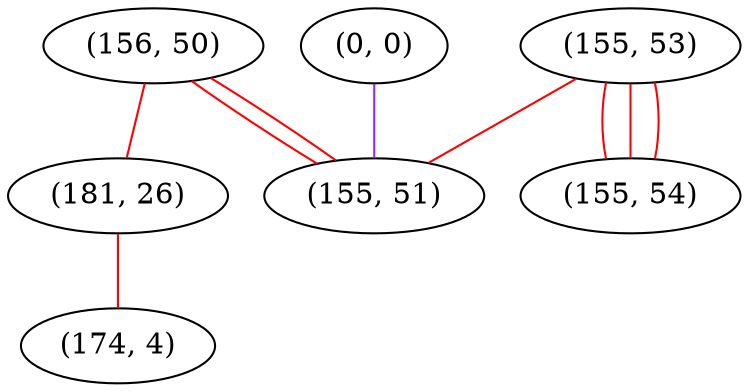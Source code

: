 graph "" {
"(156, 50)";
"(0, 0)";
"(181, 26)";
"(155, 53)";
"(174, 4)";
"(155, 51)";
"(155, 54)";
"(156, 50)" -- "(181, 26)"  [color=red, key=0, weight=1];
"(156, 50)" -- "(155, 51)"  [color=red, key=0, weight=1];
"(156, 50)" -- "(155, 51)"  [color=red, key=1, weight=1];
"(0, 0)" -- "(155, 51)"  [color=purple, key=0, weight=4];
"(181, 26)" -- "(174, 4)"  [color=red, key=0, weight=1];
"(155, 53)" -- "(155, 51)"  [color=red, key=0, weight=1];
"(155, 53)" -- "(155, 54)"  [color=red, key=0, weight=1];
"(155, 53)" -- "(155, 54)"  [color=red, key=1, weight=1];
"(155, 53)" -- "(155, 54)"  [color=red, key=2, weight=1];
}
